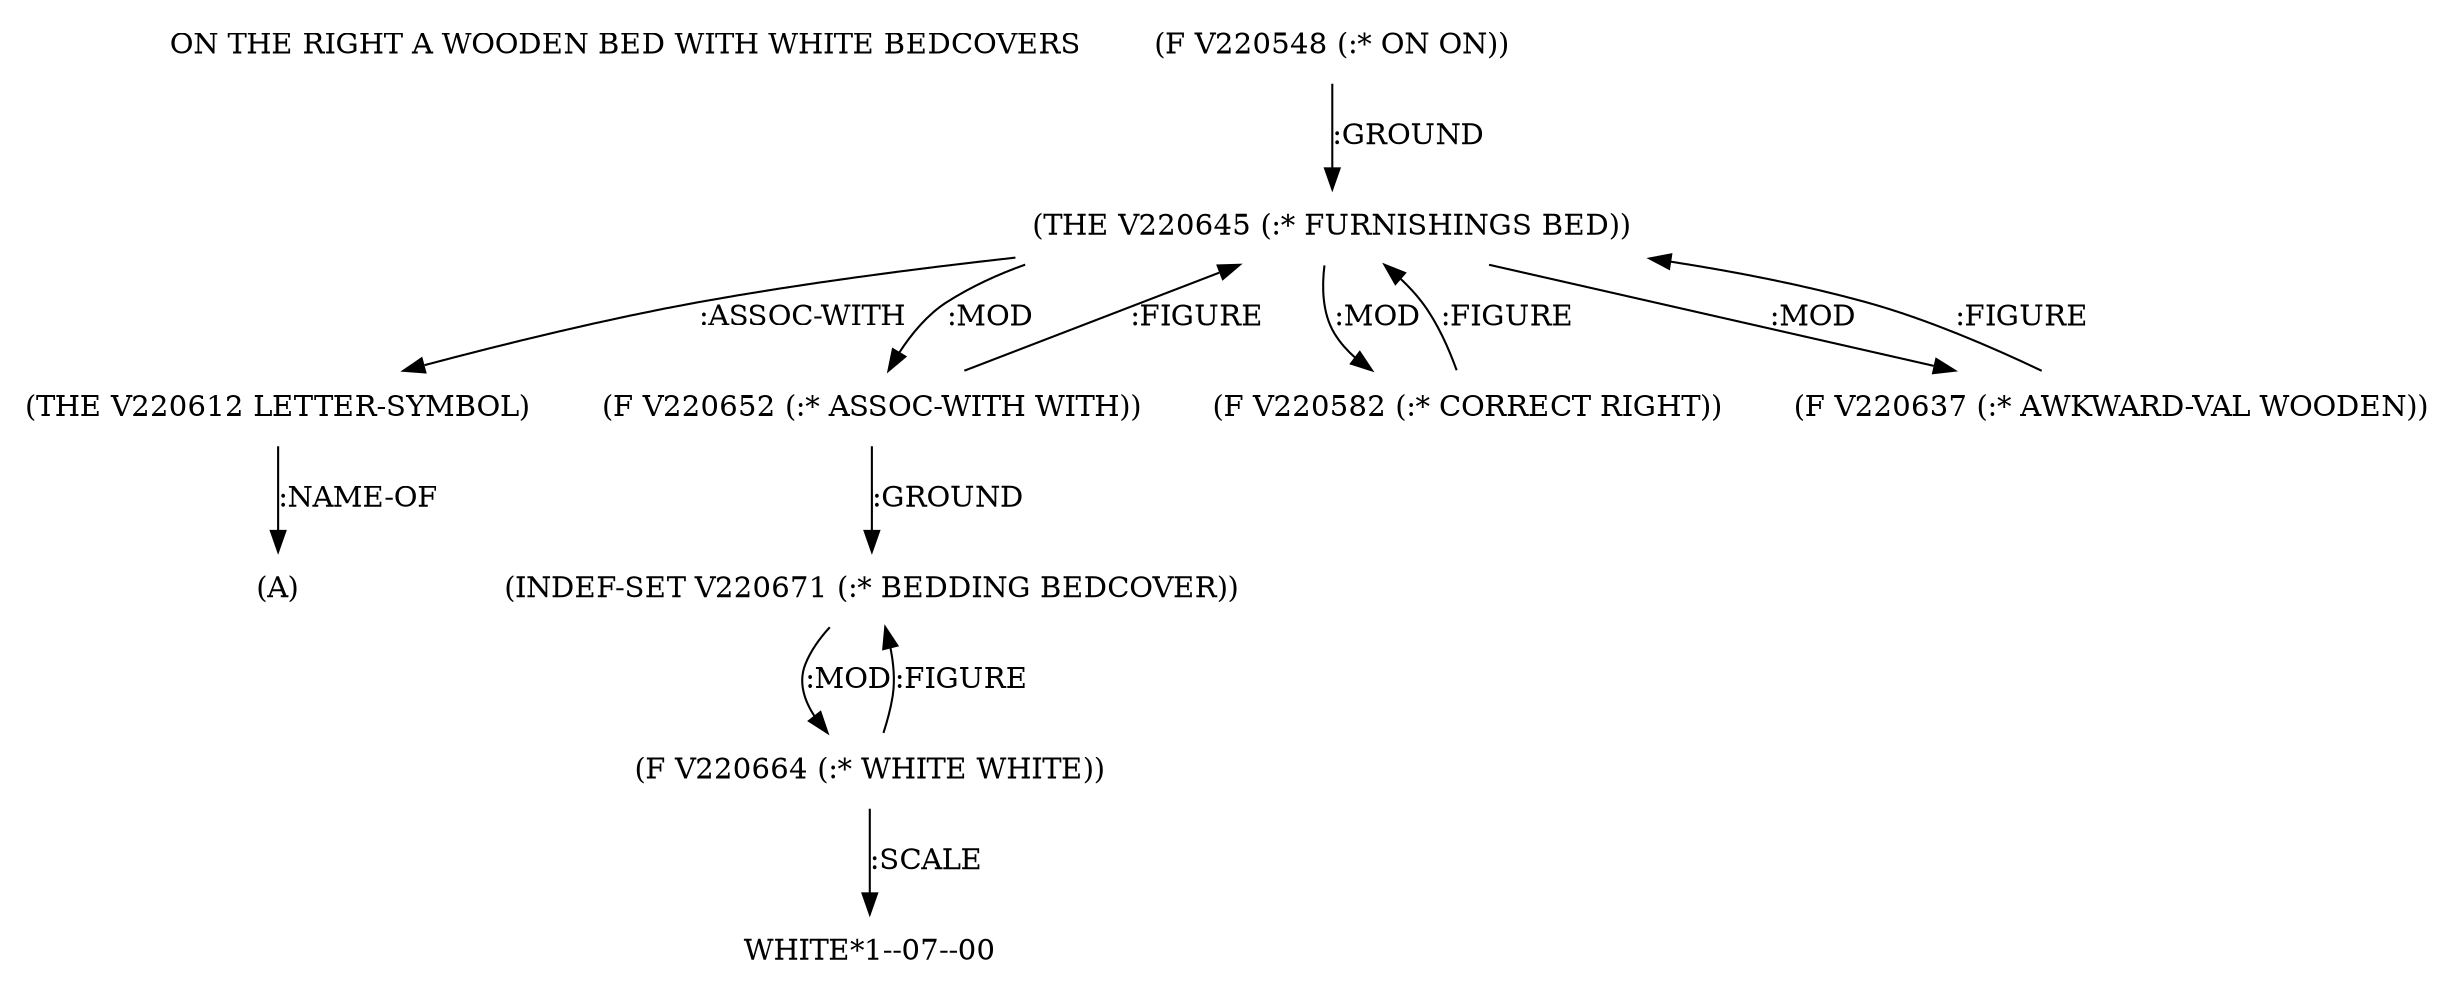 digraph Terms {
  node [shape=none]
  "ON THE RIGHT A WOODEN BED WITH WHITE BEDCOVERS"
  "V220548" [label="(F V220548 (:* ON ON))"]
  "V220548" -> "V220645" [label=":GROUND"]
  "V220645" [label="(THE V220645 (:* FURNISHINGS BED))"]
  "V220645" -> "V220612" [label=":ASSOC-WITH"]
  "V220645" -> "V220652" [label=":MOD"]
  "V220645" -> "V220582" [label=":MOD"]
  "V220645" -> "V220637" [label=":MOD"]
  "V220582" [label="(F V220582 (:* CORRECT RIGHT))"]
  "V220582" -> "V220645" [label=":FIGURE"]
  "V220612" [label="(THE V220612 LETTER-SYMBOL)"]
  "V220612" -> "NT229292" [label=":NAME-OF"]
  "NT229292" [label="(A)"]
  "V220637" [label="(F V220637 (:* AWKWARD-VAL WOODEN))"]
  "V220637" -> "V220645" [label=":FIGURE"]
  "V220652" [label="(F V220652 (:* ASSOC-WITH WITH))"]
  "V220652" -> "V220671" [label=":GROUND"]
  "V220652" -> "V220645" [label=":FIGURE"]
  "V220671" [label="(INDEF-SET V220671 (:* BEDDING BEDCOVER))"]
  "V220671" -> "V220664" [label=":MOD"]
  "V220664" [label="(F V220664 (:* WHITE WHITE))"]
  "V220664" -> "V220671" [label=":FIGURE"]
  "V220664" -> "NT229293" [label=":SCALE"]
  "NT229293" [label="WHITE*1--07--00"]
}
